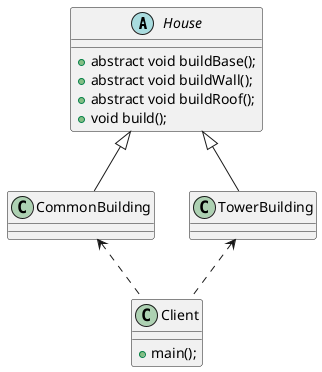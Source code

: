 @startuml
'https://plantuml.com/class-diagram

abstract class House{
    + abstract void buildBase();
    + abstract void buildWall();
    + abstract void buildRoof();
    + void build();
}

class Client{
    + main();
}

class CommonBuilding{}

class TowerBuilding{}

House <|-- CommonBuilding
House <|-- TowerBuilding

CommonBuilding <.. Client
TowerBuilding <.. Client

@enduml
